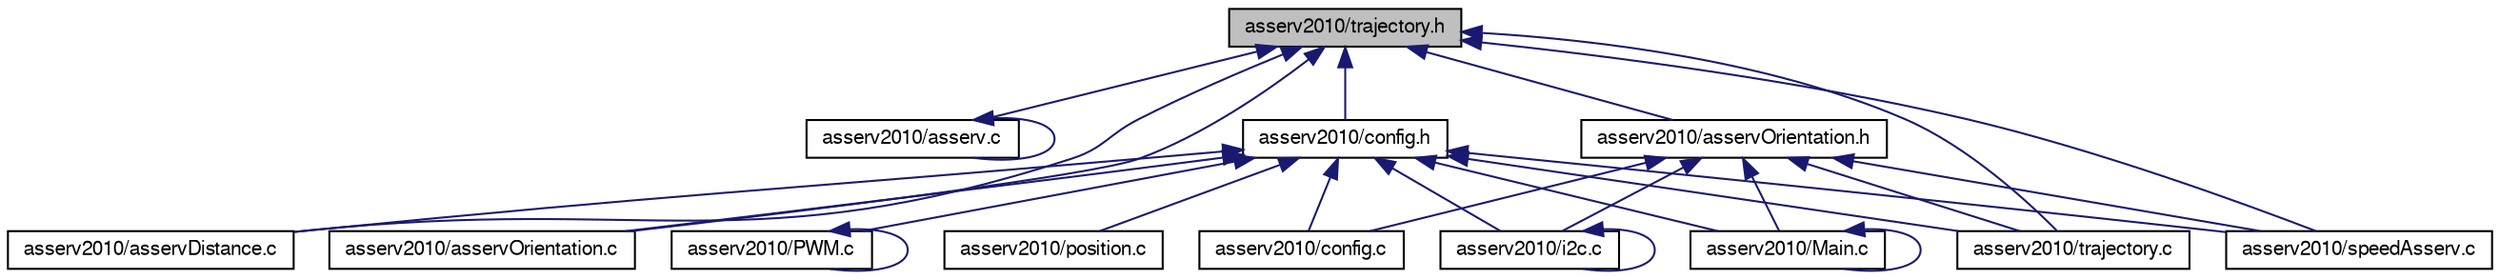 digraph G
{
  edge [fontname="FreeSans",fontsize="10",labelfontname="FreeSans",labelfontsize="10"];
  node [fontname="FreeSans",fontsize="10",shape=record];
  Node1 [label="asserv2010/trajectory.h",height=0.2,width=0.4,color="black", fillcolor="grey75", style="filled" fontcolor="black"];
  Node1 -> Node2 [dir=back,color="midnightblue",fontsize="10",style="solid",fontname="FreeSans"];
  Node2 [label="asserv2010/asserv.c",height=0.2,width=0.4,color="black", fillcolor="white", style="filled",URL="$asserv_8c.html"];
  Node2 -> Node2 [dir=back,color="midnightblue",fontsize="10",style="solid",fontname="FreeSans"];
  Node1 -> Node3 [dir=back,color="midnightblue",fontsize="10",style="solid",fontname="FreeSans"];
  Node3 [label="asserv2010/asservDistance.c",height=0.2,width=0.4,color="black", fillcolor="white", style="filled",URL="$asserv_distance_8c.html"];
  Node1 -> Node4 [dir=back,color="midnightblue",fontsize="10",style="solid",fontname="FreeSans"];
  Node4 [label="asserv2010/asservOrientation.c",height=0.2,width=0.4,color="black", fillcolor="white", style="filled",URL="$asserv_orientation_8c.html"];
  Node1 -> Node5 [dir=back,color="midnightblue",fontsize="10",style="solid",fontname="FreeSans"];
  Node5 [label="asserv2010/asservOrientation.h",height=0.2,width=0.4,color="black", fillcolor="white", style="filled",URL="$asserv_orientation_8h.html"];
  Node5 -> Node6 [dir=back,color="midnightblue",fontsize="10",style="solid",fontname="FreeSans"];
  Node6 [label="asserv2010/config.c",height=0.2,width=0.4,color="black", fillcolor="white", style="filled",URL="$config_8c.html"];
  Node5 -> Node7 [dir=back,color="midnightblue",fontsize="10",style="solid",fontname="FreeSans"];
  Node7 [label="asserv2010/i2c.c",height=0.2,width=0.4,color="black", fillcolor="white", style="filled",URL="$i2c_8c.html"];
  Node7 -> Node7 [dir=back,color="midnightblue",fontsize="10",style="solid",fontname="FreeSans"];
  Node5 -> Node8 [dir=back,color="midnightblue",fontsize="10",style="solid",fontname="FreeSans"];
  Node8 [label="asserv2010/Main.c",height=0.2,width=0.4,color="black", fillcolor="white", style="filled",URL="$_main_8c.html"];
  Node8 -> Node8 [dir=back,color="midnightblue",fontsize="10",style="solid",fontname="FreeSans"];
  Node5 -> Node9 [dir=back,color="midnightblue",fontsize="10",style="solid",fontname="FreeSans"];
  Node9 [label="asserv2010/speedAsserv.c",height=0.2,width=0.4,color="black", fillcolor="white", style="filled",URL="$speed_asserv_8c.html"];
  Node5 -> Node10 [dir=back,color="midnightblue",fontsize="10",style="solid",fontname="FreeSans"];
  Node10 [label="asserv2010/trajectory.c",height=0.2,width=0.4,color="black", fillcolor="white", style="filled",URL="$trajectory_8c.html"];
  Node1 -> Node11 [dir=back,color="midnightblue",fontsize="10",style="solid",fontname="FreeSans"];
  Node11 [label="asserv2010/config.h",height=0.2,width=0.4,color="black", fillcolor="white", style="filled",URL="$config_8h.html"];
  Node11 -> Node3 [dir=back,color="midnightblue",fontsize="10",style="solid",fontname="FreeSans"];
  Node11 -> Node4 [dir=back,color="midnightblue",fontsize="10",style="solid",fontname="FreeSans"];
  Node11 -> Node6 [dir=back,color="midnightblue",fontsize="10",style="solid",fontname="FreeSans"];
  Node11 -> Node7 [dir=back,color="midnightblue",fontsize="10",style="solid",fontname="FreeSans"];
  Node11 -> Node8 [dir=back,color="midnightblue",fontsize="10",style="solid",fontname="FreeSans"];
  Node11 -> Node12 [dir=back,color="midnightblue",fontsize="10",style="solid",fontname="FreeSans"];
  Node12 [label="asserv2010/position.c",height=0.2,width=0.4,color="black", fillcolor="white", style="filled",URL="$position_8c.html"];
  Node11 -> Node13 [dir=back,color="midnightblue",fontsize="10",style="solid",fontname="FreeSans"];
  Node13 [label="asserv2010/PWM.c",height=0.2,width=0.4,color="black", fillcolor="white", style="filled",URL="$_p_w_m_8c.html"];
  Node13 -> Node13 [dir=back,color="midnightblue",fontsize="10",style="solid",fontname="FreeSans"];
  Node11 -> Node9 [dir=back,color="midnightblue",fontsize="10",style="solid",fontname="FreeSans"];
  Node11 -> Node10 [dir=back,color="midnightblue",fontsize="10",style="solid",fontname="FreeSans"];
  Node1 -> Node9 [dir=back,color="midnightblue",fontsize="10",style="solid",fontname="FreeSans"];
  Node1 -> Node10 [dir=back,color="midnightblue",fontsize="10",style="solid",fontname="FreeSans"];
}
